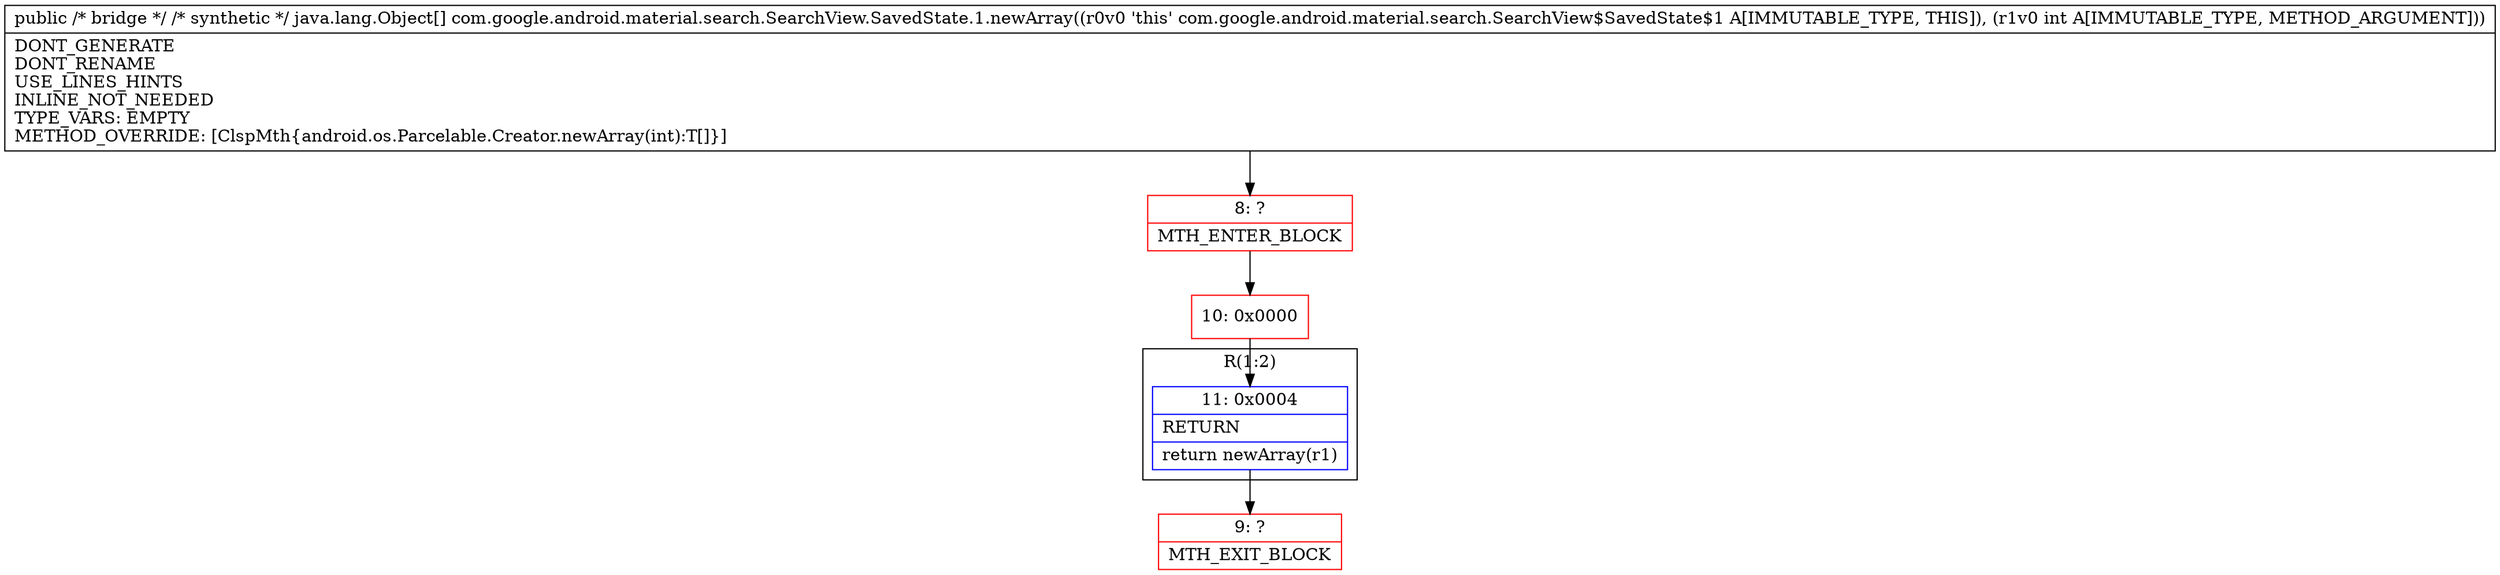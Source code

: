 digraph "CFG forcom.google.android.material.search.SearchView.SavedState.1.newArray(I)[Ljava\/lang\/Object;" {
subgraph cluster_Region_1063926040 {
label = "R(1:2)";
node [shape=record,color=blue];
Node_11 [shape=record,label="{11\:\ 0x0004|RETURN\l|return newArray(r1)\l}"];
}
Node_8 [shape=record,color=red,label="{8\:\ ?|MTH_ENTER_BLOCK\l}"];
Node_10 [shape=record,color=red,label="{10\:\ 0x0000}"];
Node_9 [shape=record,color=red,label="{9\:\ ?|MTH_EXIT_BLOCK\l}"];
MethodNode[shape=record,label="{public \/* bridge *\/ \/* synthetic *\/ java.lang.Object[] com.google.android.material.search.SearchView.SavedState.1.newArray((r0v0 'this' com.google.android.material.search.SearchView$SavedState$1 A[IMMUTABLE_TYPE, THIS]), (r1v0 int A[IMMUTABLE_TYPE, METHOD_ARGUMENT]))  | DONT_GENERATE\lDONT_RENAME\lUSE_LINES_HINTS\lINLINE_NOT_NEEDED\lTYPE_VARS: EMPTY\lMETHOD_OVERRIDE: [ClspMth\{android.os.Parcelable.Creator.newArray(int):T[]\}]\l}"];
MethodNode -> Node_8;Node_11 -> Node_9;
Node_8 -> Node_10;
Node_10 -> Node_11;
}

